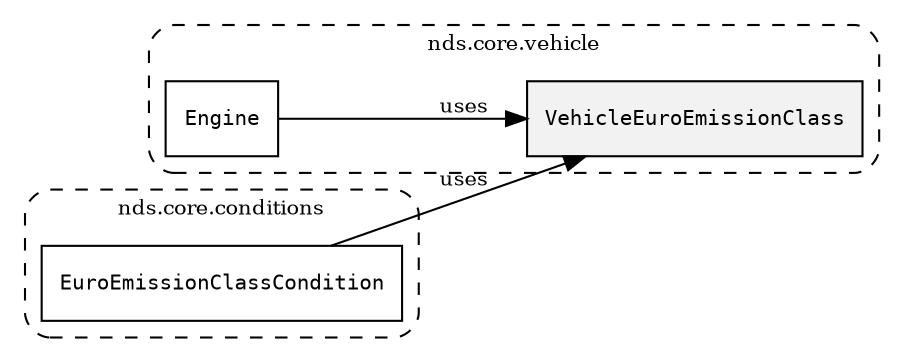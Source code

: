 /**
 * This dot file creates symbol collaboration diagram for VehicleEuroEmissionClass.
 */
digraph ZSERIO
{
    node [shape=box, fontsize=10];
    rankdir="LR";
    fontsize=10;
    tooltip="VehicleEuroEmissionClass collaboration diagram";

    subgraph "cluster_nds.core.vehicle"
    {
        style="dashed, rounded";
        label="nds.core.vehicle";
        tooltip="Package nds.core.vehicle";
        href="../../../content/packages/nds.core.vehicle.html#Package-nds-core-vehicle";
        target="_parent";

        "VehicleEuroEmissionClass" [style="filled", fillcolor="#0000000D", target="_parent", label=<<font face="monospace"><table align="center" border="0" cellspacing="0" cellpadding="0"><tr><td href="../../../content/packages/nds.core.vehicle.html#Bitmask-VehicleEuroEmissionClass" title="Bitmask defined in nds.core.vehicle">VehicleEuroEmissionClass</td></tr></table></font>>];
        "Engine" [target="_parent", label=<<font face="monospace"><table align="center" border="0" cellspacing="0" cellpadding="0"><tr><td href="../../../content/packages/nds.core.vehicle.html#Structure-Engine" title="Structure defined in nds.core.vehicle">Engine</td></tr></table></font>>];
    }

    subgraph "cluster_nds.core.conditions"
    {
        style="dashed, rounded";
        label="nds.core.conditions";
        tooltip="Package nds.core.conditions";
        href="../../../content/packages/nds.core.conditions.html#Package-nds-core-conditions";
        target="_parent";

        "EuroEmissionClassCondition" [target="_parent", label=<<font face="monospace"><table align="center" border="0" cellspacing="0" cellpadding="0"><tr><td href="../../../content/packages/nds.core.conditions.html#Subtype-EuroEmissionClassCondition" title="Subtype defined in nds.core.conditions">EuroEmissionClassCondition</td></tr></table></font>>];
    }

    "EuroEmissionClassCondition" -> "VehicleEuroEmissionClass" [label="uses", fontsize=10];
    "Engine" -> "VehicleEuroEmissionClass" [label="uses", fontsize=10];
}
